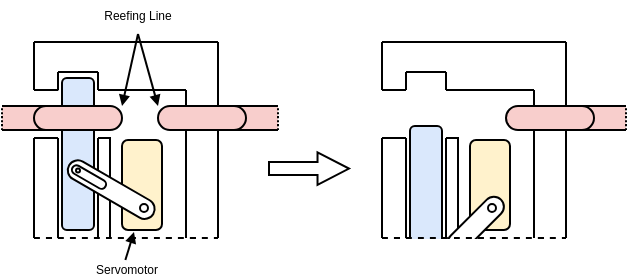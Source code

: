 <mxfile version="18.1.1" type="device"><diagram id="6epIQbqNTcso_mmnskuY" name="Page-1"><mxGraphModel dx="687" dy="368" grid="0" gridSize="1" guides="1" tooltips="1" connect="1" arrows="1" fold="1" page="1" pageScale="1" pageWidth="850" pageHeight="1100" math="0" shadow="0"><root><mxCell id="0"/><mxCell id="1" parent="0"/><mxCell id="l7mb9wwmcgpGdR2VUFJZ-103" value="" style="endArrow=none;html=1;rounded=0;fillColor=#FF0505;curved=1;" edge="1" parent="1"><mxGeometry width="50" height="50" relative="1" as="geometry"><mxPoint x="238" y="383.5" as="sourcePoint"/><mxPoint x="238" y="433.5" as="targetPoint"/></mxGeometry></mxCell><mxCell id="l7mb9wwmcgpGdR2VUFJZ-56" value="" style="endArrow=none;html=1;rounded=0;fillColor=#FF0505;curved=1;" edge="1" parent="1"><mxGeometry width="50" height="50" relative="1" as="geometry"><mxPoint x="232" y="384" as="sourcePoint"/><mxPoint x="232" y="434" as="targetPoint"/></mxGeometry></mxCell><mxCell id="l7mb9wwmcgpGdR2VUFJZ-1" value="" style="rounded=0;whiteSpace=wrap;html=1;strokeColor=none;fillColor=#f8cecc;" vertex="1" parent="1"><mxGeometry x="184" y="368" width="24" height="12" as="geometry"/></mxCell><mxCell id="l7mb9wwmcgpGdR2VUFJZ-4" value="" style="rounded=1;whiteSpace=wrap;html=1;fillColor=#dae8fc;strokeColor=#000000;" vertex="1" parent="1"><mxGeometry x="214" y="354" width="16" height="76" as="geometry"/></mxCell><mxCell id="l7mb9wwmcgpGdR2VUFJZ-5" value="" style="endArrow=none;html=1;rounded=0;curved=1;" edge="1" parent="1"><mxGeometry width="50" height="50" relative="1" as="geometry"><mxPoint x="232" y="360" as="sourcePoint"/><mxPoint x="256" y="360.0" as="targetPoint"/></mxGeometry></mxCell><mxCell id="l7mb9wwmcgpGdR2VUFJZ-6" value="" style="endArrow=none;html=1;rounded=0;curved=1;" edge="1" parent="1"><mxGeometry width="50" height="50" relative="1" as="geometry"><mxPoint x="200" y="360.0" as="sourcePoint"/><mxPoint x="200" y="336" as="targetPoint"/></mxGeometry></mxCell><mxCell id="l7mb9wwmcgpGdR2VUFJZ-7" value="" style="endArrow=none;html=1;rounded=0;curved=1;" edge="1" parent="1"><mxGeometry width="50" height="50" relative="1" as="geometry"><mxPoint x="212" y="351" as="sourcePoint"/><mxPoint x="232" y="351" as="targetPoint"/></mxGeometry></mxCell><mxCell id="l7mb9wwmcgpGdR2VUFJZ-8" value="" style="endArrow=block;html=1;rounded=0;strokeColor=#000000;curved=1;strokeWidth=1;endSize=3;startSize=3;endFill=1;exitX=0.5;exitY=1;exitDx=0;exitDy=0;entryX=0;entryY=0;entryDx=0;entryDy=0;" edge="1" parent="1" target="l7mb9wwmcgpGdR2VUFJZ-37"><mxGeometry width="50" height="50" relative="1" as="geometry"><mxPoint x="252" y="332" as="sourcePoint"/><mxPoint x="266" y="364" as="targetPoint"/></mxGeometry></mxCell><mxCell id="l7mb9wwmcgpGdR2VUFJZ-9" value="Reefing Line" style="text;html=1;strokeColor=none;fillColor=none;align=center;verticalAlign=middle;whiteSpace=wrap;rounded=0;fontSize=6;" vertex="1" parent="1"><mxGeometry x="200" y="315" width="104" height="16" as="geometry"/></mxCell><mxCell id="l7mb9wwmcgpGdR2VUFJZ-10" value="" style="endArrow=none;html=1;rounded=0;fontSize=8;startSize=3;endSize=3;strokeColor=#000000;strokeWidth=1;curved=1;" edge="1" parent="1"><mxGeometry width="50" height="50" relative="1" as="geometry"><mxPoint x="200" y="336" as="sourcePoint"/><mxPoint x="256" y="336" as="targetPoint"/></mxGeometry></mxCell><mxCell id="l7mb9wwmcgpGdR2VUFJZ-11" value="" style="endArrow=none;html=1;rounded=0;fontSize=8;startSize=3;endSize=3;strokeColor=#000000;strokeWidth=1;curved=1;dashed=1;" edge="1" parent="1"><mxGeometry width="50" height="50" relative="1" as="geometry"><mxPoint x="200" y="434" as="sourcePoint"/><mxPoint x="292" y="434" as="targetPoint"/></mxGeometry></mxCell><mxCell id="l7mb9wwmcgpGdR2VUFJZ-12" value="" style="endArrow=none;html=1;rounded=0;fillColor=#FF0505;curved=1;" edge="1" parent="1"><mxGeometry width="50" height="50" relative="1" as="geometry"><mxPoint x="232" y="351" as="sourcePoint"/><mxPoint x="232" y="360.0" as="targetPoint"/></mxGeometry></mxCell><mxCell id="l7mb9wwmcgpGdR2VUFJZ-13" value="" style="endArrow=none;html=1;rounded=0;fillColor=#FF0505;curved=1;" edge="1" parent="1"><mxGeometry width="50" height="50" relative="1" as="geometry"><mxPoint x="212" y="351" as="sourcePoint"/><mxPoint x="212" y="360.0" as="targetPoint"/></mxGeometry></mxCell><mxCell id="l7mb9wwmcgpGdR2VUFJZ-14" value="" style="endArrow=none;html=1;rounded=0;curved=1;entryX=-0.115;entryY=0.079;entryDx=0;entryDy=0;entryPerimeter=0;" edge="1" parent="1" target="l7mb9wwmcgpGdR2VUFJZ-4"><mxGeometry width="50" height="50" relative="1" as="geometry"><mxPoint x="200" y="360.0" as="sourcePoint"/><mxPoint x="210" y="360.0" as="targetPoint"/></mxGeometry></mxCell><mxCell id="l7mb9wwmcgpGdR2VUFJZ-15" value="" style="rounded=1;whiteSpace=wrap;html=1;strokeColor=#000000;fillColor=#f8cecc;arcSize=50;" vertex="1" parent="1"><mxGeometry x="200" y="368" width="44" height="12" as="geometry"/></mxCell><mxCell id="l7mb9wwmcgpGdR2VUFJZ-16" value="" style="endArrow=none;html=1;rounded=0;fontSize=8;startSize=3;endSize=3;strokeColor=#000000;strokeWidth=1;curved=1;dashed=1;dashPattern=1 1;" edge="1" parent="1"><mxGeometry width="50" height="50" relative="1" as="geometry"><mxPoint x="184.0" y="380.0" as="sourcePoint"/><mxPoint x="184.0" y="368" as="targetPoint"/></mxGeometry></mxCell><mxCell id="l7mb9wwmcgpGdR2VUFJZ-17" value="" style="endArrow=none;html=1;rounded=0;strokeWidth=1;fillColor=#FF0505;curved=1;entryX=0.25;entryY=1;entryDx=0;entryDy=0;exitX=0;exitY=1;exitDx=0;exitDy=0;" edge="1" parent="1" source="l7mb9wwmcgpGdR2VUFJZ-1" target="l7mb9wwmcgpGdR2VUFJZ-15"><mxGeometry width="50" height="50" relative="1" as="geometry"><mxPoint x="164" y="426" as="sourcePoint"/><mxPoint x="214" y="376" as="targetPoint"/></mxGeometry></mxCell><mxCell id="l7mb9wwmcgpGdR2VUFJZ-18" value="" style="endArrow=none;html=1;rounded=0;strokeWidth=1;fillColor=#FF0505;curved=1;entryX=0.25;entryY=1;entryDx=0;entryDy=0;exitX=0;exitY=1;exitDx=0;exitDy=0;" edge="1" parent="1"><mxGeometry width="50" height="50" relative="1" as="geometry"><mxPoint x="184.0" y="368" as="sourcePoint"/><mxPoint x="211.0" y="368" as="targetPoint"/></mxGeometry></mxCell><mxCell id="l7mb9wwmcgpGdR2VUFJZ-19" value="" style="endArrow=none;html=1;rounded=0;strokeWidth=1;fillColor=#FF0505;curved=1;" edge="1" parent="1"><mxGeometry width="50" height="50" relative="1" as="geometry"><mxPoint x="200" y="434" as="sourcePoint"/><mxPoint x="200" y="384" as="targetPoint"/></mxGeometry></mxCell><mxCell id="l7mb9wwmcgpGdR2VUFJZ-20" value="" style="endArrow=none;html=1;rounded=0;fillColor=#FF0505;curved=1;" edge="1" parent="1"><mxGeometry width="50" height="50" relative="1" as="geometry"><mxPoint x="212" y="384" as="sourcePoint"/><mxPoint x="212" y="434" as="targetPoint"/></mxGeometry></mxCell><mxCell id="l7mb9wwmcgpGdR2VUFJZ-21" value="" style="endArrow=none;html=1;rounded=0;strokeWidth=1;fillColor=#FF0505;curved=1;" edge="1" parent="1"><mxGeometry width="50" height="50" relative="1" as="geometry"><mxPoint x="200" y="384" as="sourcePoint"/><mxPoint x="212" y="384" as="targetPoint"/></mxGeometry></mxCell><mxCell id="l7mb9wwmcgpGdR2VUFJZ-22" value="" style="rounded=1;whiteSpace=wrap;html=1;strokeColor=#000000;fillColor=#fff2cc;" vertex="1" parent="1"><mxGeometry x="244" y="385" width="20" height="45" as="geometry"/></mxCell><mxCell id="l7mb9wwmcgpGdR2VUFJZ-23" value="" style="rounded=0;whiteSpace=wrap;html=1;strokeColor=none;fillColor=#f8cecc;" vertex="1" parent="1"><mxGeometry x="298" y="368" width="24" height="12" as="geometry"/></mxCell><mxCell id="l7mb9wwmcgpGdR2VUFJZ-31" value="" style="endArrow=none;html=1;rounded=0;curved=1;" edge="1" parent="1"><mxGeometry width="50" height="50" relative="1" as="geometry"><mxPoint x="292" y="360.0" as="sourcePoint"/><mxPoint x="292" y="336" as="targetPoint"/></mxGeometry></mxCell><mxCell id="l7mb9wwmcgpGdR2VUFJZ-32" value="" style="endArrow=none;html=1;rounded=0;curved=1;" edge="1" parent="1"><mxGeometry width="50" height="50" relative="1" as="geometry"><mxPoint x="292" y="368" as="sourcePoint"/><mxPoint x="292" y="360.0" as="targetPoint"/></mxGeometry></mxCell><mxCell id="l7mb9wwmcgpGdR2VUFJZ-33" value="" style="endArrow=none;html=1;rounded=0;fontSize=8;startSize=3;endSize=3;strokeColor=#000000;strokeWidth=1;curved=1;" edge="1" parent="1"><mxGeometry width="50" height="50" relative="1" as="geometry"><mxPoint x="256" y="336" as="sourcePoint"/><mxPoint x="292" y="336" as="targetPoint"/></mxGeometry></mxCell><mxCell id="l7mb9wwmcgpGdR2VUFJZ-36" value="" style="endArrow=none;html=1;rounded=0;curved=1;" edge="1" parent="1"><mxGeometry width="50" height="50" relative="1" as="geometry"><mxPoint x="256" y="360.0" as="sourcePoint"/><mxPoint x="276" y="360" as="targetPoint"/></mxGeometry></mxCell><mxCell id="l7mb9wwmcgpGdR2VUFJZ-37" value="" style="rounded=1;whiteSpace=wrap;html=1;strokeColor=#000000;fillColor=#f8cecc;arcSize=50;" vertex="1" parent="1"><mxGeometry x="262" y="368" width="44" height="12" as="geometry"/></mxCell><mxCell id="l7mb9wwmcgpGdR2VUFJZ-38" value="" style="endArrow=none;html=1;rounded=0;fontSize=8;startSize=3;endSize=3;strokeColor=#000000;strokeWidth=1;curved=1;dashed=1;dashPattern=1 1;" edge="1" parent="1"><mxGeometry width="50" height="50" relative="1" as="geometry"><mxPoint x="322" y="380.0" as="sourcePoint"/><mxPoint x="322" y="368" as="targetPoint"/></mxGeometry></mxCell><mxCell id="l7mb9wwmcgpGdR2VUFJZ-39" value="" style="endArrow=none;html=1;rounded=0;strokeWidth=1;fillColor=#FF0505;curved=1;entryX=0.25;entryY=0;entryDx=0;entryDy=0;exitX=1;exitY=0;exitDx=0;exitDy=0;" edge="1" parent="1" source="l7mb9wwmcgpGdR2VUFJZ-23" target="l7mb9wwmcgpGdR2VUFJZ-37"><mxGeometry width="50" height="50" relative="1" as="geometry"><mxPoint x="246" y="368" as="sourcePoint"/><mxPoint x="273.0" y="368" as="targetPoint"/></mxGeometry></mxCell><mxCell id="l7mb9wwmcgpGdR2VUFJZ-40" value="" style="endArrow=none;html=1;rounded=0;strokeWidth=1;fillColor=#FF0505;curved=1;" edge="1" parent="1"><mxGeometry width="50" height="50" relative="1" as="geometry"><mxPoint x="276" y="434" as="sourcePoint"/><mxPoint x="276" y="380" as="targetPoint"/></mxGeometry></mxCell><mxCell id="l7mb9wwmcgpGdR2VUFJZ-41" value="" style="endArrow=none;html=1;rounded=0;fillColor=#FF0505;curved=1;" edge="1" parent="1"><mxGeometry width="50" height="50" relative="1" as="geometry"><mxPoint x="292" y="384" as="sourcePoint"/><mxPoint x="292" y="434" as="targetPoint"/></mxGeometry></mxCell><mxCell id="l7mb9wwmcgpGdR2VUFJZ-44" value="" style="endArrow=none;html=1;rounded=0;strokeWidth=1;fillColor=#FF0505;curved=1;entryX=0.25;entryY=0;entryDx=0;entryDy=0;exitX=1;exitY=0;exitDx=0;exitDy=0;" edge="1" parent="1"><mxGeometry width="50" height="50" relative="1" as="geometry"><mxPoint x="322" y="380.0" as="sourcePoint"/><mxPoint x="273" y="380.0" as="targetPoint"/></mxGeometry></mxCell><mxCell id="l7mb9wwmcgpGdR2VUFJZ-48" value="" style="endArrow=block;html=1;rounded=0;strokeColor=#000000;curved=1;strokeWidth=1;endSize=3;startSize=3;endFill=1;exitX=0.5;exitY=1;exitDx=0;exitDy=0;entryX=1;entryY=0;entryDx=0;entryDy=0;" edge="1" parent="1"><mxGeometry width="50" height="50" relative="1" as="geometry"><mxPoint x="252" y="332" as="sourcePoint"/><mxPoint x="244" y="368" as="targetPoint"/></mxGeometry></mxCell><mxCell id="l7mb9wwmcgpGdR2VUFJZ-57" value="" style="endArrow=none;html=1;rounded=0;strokeWidth=1;fillColor=#FF0505;curved=1;" edge="1" parent="1"><mxGeometry width="50" height="50" relative="1" as="geometry"><mxPoint x="232" y="384" as="sourcePoint"/><mxPoint x="238" y="384" as="targetPoint"/></mxGeometry></mxCell><mxCell id="l7mb9wwmcgpGdR2VUFJZ-59" value="" style="endArrow=none;html=1;rounded=0;curved=1;" edge="1" parent="1"><mxGeometry width="50" height="50" relative="1" as="geometry"><mxPoint x="276" y="368" as="sourcePoint"/><mxPoint x="276" y="360.0" as="targetPoint"/></mxGeometry></mxCell><mxCell id="l7mb9wwmcgpGdR2VUFJZ-60" value="" style="endArrow=none;html=1;rounded=0;curved=1;" edge="1" parent="1"><mxGeometry width="50" height="50" relative="1" as="geometry"><mxPoint x="292" y="384" as="sourcePoint"/><mxPoint x="292" y="380" as="targetPoint"/></mxGeometry></mxCell><mxCell id="l7mb9wwmcgpGdR2VUFJZ-52" value="" style="rounded=1;whiteSpace=wrap;html=1;fontSize=6;arcSize=50;rotation=30;" vertex="1" parent="1"><mxGeometry x="214.32" y="404.81" width="48.59" height="10" as="geometry"/></mxCell><mxCell id="l7mb9wwmcgpGdR2VUFJZ-54" value="" style="rounded=1;whiteSpace=wrap;html=1;fontSize=6;arcSize=50;rotation=30;" vertex="1" parent="1"><mxGeometry x="218" y="401.3" width="19" height="4.5" as="geometry"/></mxCell><mxCell id="l7mb9wwmcgpGdR2VUFJZ-53" value="" style="ellipse;whiteSpace=wrap;html=1;aspect=fixed;fontSize=6;" vertex="1" parent="1"><mxGeometry x="221" y="399.3" width="2" height="2" as="geometry"/></mxCell><mxCell id="l7mb9wwmcgpGdR2VUFJZ-55" value="" style="ellipse;whiteSpace=wrap;html=1;aspect=fixed;fontSize=6;" vertex="1" parent="1"><mxGeometry x="253" y="417" width="4" height="4" as="geometry"/></mxCell><mxCell id="l7mb9wwmcgpGdR2VUFJZ-105" value="" style="endArrow=none;html=1;rounded=0;fillColor=#FF0505;curved=1;" edge="1" parent="1"><mxGeometry width="50" height="50" relative="1" as="geometry"><mxPoint x="412" y="383.5" as="sourcePoint"/><mxPoint x="412" y="433.5" as="targetPoint"/></mxGeometry></mxCell><mxCell id="l7mb9wwmcgpGdR2VUFJZ-106" value="" style="endArrow=none;html=1;rounded=0;fillColor=#FF0505;curved=1;" edge="1" parent="1"><mxGeometry width="50" height="50" relative="1" as="geometry"><mxPoint x="406" y="384" as="sourcePoint"/><mxPoint x="406" y="434" as="targetPoint"/></mxGeometry></mxCell><mxCell id="l7mb9wwmcgpGdR2VUFJZ-108" value="" style="rounded=1;whiteSpace=wrap;html=1;fillColor=#dae8fc;strokeColor=#000000;" vertex="1" parent="1"><mxGeometry x="388" y="378" width="16" height="61" as="geometry"/></mxCell><mxCell id="l7mb9wwmcgpGdR2VUFJZ-109" value="" style="endArrow=none;html=1;rounded=0;curved=1;" edge="1" parent="1"><mxGeometry width="50" height="50" relative="1" as="geometry"><mxPoint x="406" y="360" as="sourcePoint"/><mxPoint x="430" y="360.0" as="targetPoint"/></mxGeometry></mxCell><mxCell id="l7mb9wwmcgpGdR2VUFJZ-110" value="" style="endArrow=none;html=1;rounded=0;curved=1;" edge="1" parent="1"><mxGeometry width="50" height="50" relative="1" as="geometry"><mxPoint x="374" y="360.0" as="sourcePoint"/><mxPoint x="374" y="336" as="targetPoint"/></mxGeometry></mxCell><mxCell id="l7mb9wwmcgpGdR2VUFJZ-111" value="" style="endArrow=none;html=1;rounded=0;curved=1;" edge="1" parent="1"><mxGeometry width="50" height="50" relative="1" as="geometry"><mxPoint x="386" y="351" as="sourcePoint"/><mxPoint x="406" y="351" as="targetPoint"/></mxGeometry></mxCell><mxCell id="l7mb9wwmcgpGdR2VUFJZ-114" value="" style="endArrow=none;html=1;rounded=0;fontSize=8;startSize=3;endSize=3;strokeColor=#000000;strokeWidth=1;curved=1;" edge="1" parent="1"><mxGeometry width="50" height="50" relative="1" as="geometry"><mxPoint x="374" y="336" as="sourcePoint"/><mxPoint x="430" y="336" as="targetPoint"/></mxGeometry></mxCell><mxCell id="l7mb9wwmcgpGdR2VUFJZ-116" value="" style="endArrow=none;html=1;rounded=0;fillColor=#FF0505;curved=1;" edge="1" parent="1"><mxGeometry width="50" height="50" relative="1" as="geometry"><mxPoint x="406" y="351" as="sourcePoint"/><mxPoint x="406" y="360.0" as="targetPoint"/></mxGeometry></mxCell><mxCell id="l7mb9wwmcgpGdR2VUFJZ-117" value="" style="endArrow=none;html=1;rounded=0;fillColor=#FF0505;curved=1;" edge="1" parent="1"><mxGeometry width="50" height="50" relative="1" as="geometry"><mxPoint x="386" y="351" as="sourcePoint"/><mxPoint x="386" y="360.0" as="targetPoint"/></mxGeometry></mxCell><mxCell id="l7mb9wwmcgpGdR2VUFJZ-118" value="" style="endArrow=none;html=1;rounded=0;curved=1;" edge="1" parent="1"><mxGeometry width="50" height="50" relative="1" as="geometry"><mxPoint x="374" y="360.0" as="sourcePoint"/><mxPoint x="386" y="360" as="targetPoint"/></mxGeometry></mxCell><mxCell id="l7mb9wwmcgpGdR2VUFJZ-123" value="" style="endArrow=none;html=1;rounded=0;strokeWidth=1;fillColor=#FF0505;curved=1;" edge="1" parent="1"><mxGeometry width="50" height="50" relative="1" as="geometry"><mxPoint x="374" y="434" as="sourcePoint"/><mxPoint x="374" y="384" as="targetPoint"/></mxGeometry></mxCell><mxCell id="l7mb9wwmcgpGdR2VUFJZ-124" value="" style="endArrow=none;html=1;rounded=0;fillColor=#FF0505;curved=1;" edge="1" parent="1"><mxGeometry width="50" height="50" relative="1" as="geometry"><mxPoint x="386" y="384" as="sourcePoint"/><mxPoint x="386" y="434" as="targetPoint"/></mxGeometry></mxCell><mxCell id="l7mb9wwmcgpGdR2VUFJZ-125" value="" style="endArrow=none;html=1;rounded=0;strokeWidth=1;fillColor=#FF0505;curved=1;" edge="1" parent="1"><mxGeometry width="50" height="50" relative="1" as="geometry"><mxPoint x="374" y="384" as="sourcePoint"/><mxPoint x="386" y="384" as="targetPoint"/></mxGeometry></mxCell><mxCell id="l7mb9wwmcgpGdR2VUFJZ-126" value="" style="rounded=1;whiteSpace=wrap;html=1;strokeColor=#000000;fillColor=#fff2cc;" vertex="1" parent="1"><mxGeometry x="418" y="385" width="20" height="45" as="geometry"/></mxCell><mxCell id="l7mb9wwmcgpGdR2VUFJZ-127" value="" style="rounded=0;whiteSpace=wrap;html=1;strokeColor=none;fillColor=#f8cecc;" vertex="1" parent="1"><mxGeometry x="472" y="368" width="24" height="12" as="geometry"/></mxCell><mxCell id="l7mb9wwmcgpGdR2VUFJZ-128" value="" style="endArrow=none;html=1;rounded=0;curved=1;" edge="1" parent="1"><mxGeometry width="50" height="50" relative="1" as="geometry"><mxPoint x="466" y="360.0" as="sourcePoint"/><mxPoint x="466" y="336" as="targetPoint"/></mxGeometry></mxCell><mxCell id="l7mb9wwmcgpGdR2VUFJZ-129" value="" style="endArrow=none;html=1;rounded=0;curved=1;" edge="1" parent="1"><mxGeometry width="50" height="50" relative="1" as="geometry"><mxPoint x="466" y="368" as="sourcePoint"/><mxPoint x="466" y="360.0" as="targetPoint"/></mxGeometry></mxCell><mxCell id="l7mb9wwmcgpGdR2VUFJZ-130" value="" style="endArrow=none;html=1;rounded=0;fontSize=8;startSize=3;endSize=3;strokeColor=#000000;strokeWidth=1;curved=1;" edge="1" parent="1"><mxGeometry width="50" height="50" relative="1" as="geometry"><mxPoint x="430" y="336" as="sourcePoint"/><mxPoint x="466" y="336" as="targetPoint"/></mxGeometry></mxCell><mxCell id="l7mb9wwmcgpGdR2VUFJZ-131" value="" style="endArrow=none;html=1;rounded=0;curved=1;" edge="1" parent="1"><mxGeometry width="50" height="50" relative="1" as="geometry"><mxPoint x="430" y="360.0" as="sourcePoint"/><mxPoint x="450" y="360" as="targetPoint"/></mxGeometry></mxCell><mxCell id="l7mb9wwmcgpGdR2VUFJZ-132" value="" style="rounded=1;whiteSpace=wrap;html=1;strokeColor=#000000;fillColor=#f8cecc;arcSize=50;" vertex="1" parent="1"><mxGeometry x="436" y="368" width="44" height="12" as="geometry"/></mxCell><mxCell id="l7mb9wwmcgpGdR2VUFJZ-133" value="" style="endArrow=none;html=1;rounded=0;fontSize=8;startSize=3;endSize=3;strokeColor=#000000;strokeWidth=1;curved=1;dashed=1;dashPattern=1 1;" edge="1" parent="1"><mxGeometry width="50" height="50" relative="1" as="geometry"><mxPoint x="496" y="380.0" as="sourcePoint"/><mxPoint x="496" y="368" as="targetPoint"/></mxGeometry></mxCell><mxCell id="l7mb9wwmcgpGdR2VUFJZ-134" value="" style="endArrow=none;html=1;rounded=0;strokeWidth=1;fillColor=#FF0505;curved=1;entryX=0.25;entryY=0;entryDx=0;entryDy=0;exitX=1;exitY=0;exitDx=0;exitDy=0;" edge="1" parent="1" source="l7mb9wwmcgpGdR2VUFJZ-127" target="l7mb9wwmcgpGdR2VUFJZ-132"><mxGeometry width="50" height="50" relative="1" as="geometry"><mxPoint x="420" y="368" as="sourcePoint"/><mxPoint x="447.0" y="368" as="targetPoint"/></mxGeometry></mxCell><mxCell id="l7mb9wwmcgpGdR2VUFJZ-135" value="" style="endArrow=none;html=1;rounded=0;strokeWidth=1;fillColor=#FF0505;curved=1;" edge="1" parent="1"><mxGeometry width="50" height="50" relative="1" as="geometry"><mxPoint x="450" y="434" as="sourcePoint"/><mxPoint x="450" y="380" as="targetPoint"/></mxGeometry></mxCell><mxCell id="l7mb9wwmcgpGdR2VUFJZ-136" value="" style="endArrow=none;html=1;rounded=0;fillColor=#FF0505;curved=1;" edge="1" parent="1"><mxGeometry width="50" height="50" relative="1" as="geometry"><mxPoint x="466" y="384" as="sourcePoint"/><mxPoint x="466" y="434" as="targetPoint"/></mxGeometry></mxCell><mxCell id="l7mb9wwmcgpGdR2VUFJZ-137" value="" style="endArrow=none;html=1;rounded=0;strokeWidth=1;fillColor=#FF0505;curved=1;entryX=0.25;entryY=0;entryDx=0;entryDy=0;exitX=1;exitY=0;exitDx=0;exitDy=0;" edge="1" parent="1"><mxGeometry width="50" height="50" relative="1" as="geometry"><mxPoint x="496" y="380.0" as="sourcePoint"/><mxPoint x="447" y="380.0" as="targetPoint"/></mxGeometry></mxCell><mxCell id="l7mb9wwmcgpGdR2VUFJZ-139" value="" style="endArrow=none;html=1;rounded=0;strokeWidth=1;fillColor=#FF0505;curved=1;" edge="1" parent="1"><mxGeometry width="50" height="50" relative="1" as="geometry"><mxPoint x="406" y="384" as="sourcePoint"/><mxPoint x="412" y="384" as="targetPoint"/></mxGeometry></mxCell><mxCell id="l7mb9wwmcgpGdR2VUFJZ-140" value="" style="endArrow=none;html=1;rounded=0;curved=1;" edge="1" parent="1"><mxGeometry width="50" height="50" relative="1" as="geometry"><mxPoint x="450" y="368" as="sourcePoint"/><mxPoint x="450" y="360.0" as="targetPoint"/></mxGeometry></mxCell><mxCell id="l7mb9wwmcgpGdR2VUFJZ-141" value="" style="endArrow=none;html=1;rounded=0;curved=1;" edge="1" parent="1"><mxGeometry width="50" height="50" relative="1" as="geometry"><mxPoint x="466" y="384" as="sourcePoint"/><mxPoint x="466" y="380" as="targetPoint"/></mxGeometry></mxCell><mxCell id="l7mb9wwmcgpGdR2VUFJZ-142" value="" style="rounded=1;whiteSpace=wrap;html=1;fontSize=6;arcSize=50;rotation=-45;" vertex="1" parent="1"><mxGeometry x="403.1" y="422.4" width="35.59" height="10" as="geometry"/></mxCell><mxCell id="l7mb9wwmcgpGdR2VUFJZ-145" value="" style="ellipse;whiteSpace=wrap;html=1;aspect=fixed;fontSize=6;" vertex="1" parent="1"><mxGeometry x="427" y="417" width="4" height="4" as="geometry"/></mxCell><mxCell id="l7mb9wwmcgpGdR2VUFJZ-147" value="" style="rounded=0;whiteSpace=wrap;html=1;fontSize=6;strokeColor=#FFFFFF;fillColor=#FFFFFF;" vertex="1" parent="1"><mxGeometry x="363" y="435" width="120" height="9" as="geometry"/></mxCell><mxCell id="l7mb9wwmcgpGdR2VUFJZ-115" value="" style="endArrow=none;html=1;rounded=0;fontSize=8;startSize=3;endSize=3;strokeColor=#000000;strokeWidth=1;curved=1;dashed=1;" edge="1" parent="1"><mxGeometry width="50" height="50" relative="1" as="geometry"><mxPoint x="374" y="434" as="sourcePoint"/><mxPoint x="466" y="434" as="targetPoint"/></mxGeometry></mxCell><mxCell id="l7mb9wwmcgpGdR2VUFJZ-148" value="Servomotor" style="text;html=1;strokeColor=none;fillColor=none;align=center;verticalAlign=middle;whiteSpace=wrap;rounded=0;fontSize=6;" vertex="1" parent="1"><mxGeometry x="221" y="445" width="51" height="9" as="geometry"/></mxCell><mxCell id="l7mb9wwmcgpGdR2VUFJZ-150" value="" style="endArrow=block;html=1;rounded=0;strokeColor=#000000;curved=1;strokeWidth=1;endSize=3;startSize=3;endFill=1;exitX=0.484;exitY=0.004;exitDx=0;exitDy=0;exitPerimeter=0;" edge="1" parent="1" source="l7mb9wwmcgpGdR2VUFJZ-148"><mxGeometry width="50" height="50" relative="1" as="geometry"><mxPoint x="282" y="443" as="sourcePoint"/><mxPoint x="250" y="431" as="targetPoint"/></mxGeometry></mxCell><mxCell id="l7mb9wwmcgpGdR2VUFJZ-151" value="" style="shape=flexArrow;endArrow=classic;html=1;rounded=0;fontSize=6;strokeWidth=1;curved=1;endWidth=8.718;endSize=4.914;width=6.512;" edge="1" parent="1"><mxGeometry width="50" height="50" relative="1" as="geometry"><mxPoint x="317" y="399.3" as="sourcePoint"/><mxPoint x="358" y="399.3" as="targetPoint"/></mxGeometry></mxCell></root></mxGraphModel></diagram></mxfile>